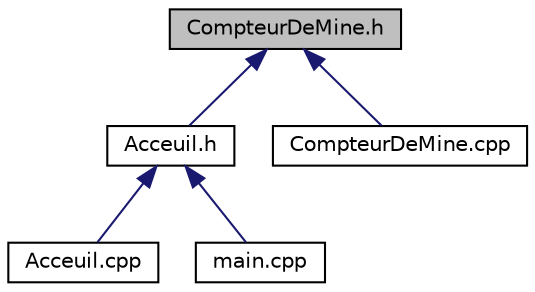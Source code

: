 digraph "CompteurDeMine.h"
{
 // LATEX_PDF_SIZE
  edge [fontname="Helvetica",fontsize="10",labelfontname="Helvetica",labelfontsize="10"];
  node [fontname="Helvetica",fontsize="10",shape=record];
  Node1 [label="CompteurDeMine.h",height=0.2,width=0.4,color="black", fillcolor="grey75", style="filled", fontcolor="black",tooltip=" "];
  Node1 -> Node2 [dir="back",color="midnightblue",fontsize="10",style="solid"];
  Node2 [label="Acceuil.h",height=0.2,width=0.4,color="black", fillcolor="white", style="filled",URL="$_acceuil_8h.html",tooltip=" "];
  Node2 -> Node3 [dir="back",color="midnightblue",fontsize="10",style="solid"];
  Node3 [label="Acceuil.cpp",height=0.2,width=0.4,color="black", fillcolor="white", style="filled",URL="$_acceuil_8cpp.html",tooltip=" "];
  Node2 -> Node4 [dir="back",color="midnightblue",fontsize="10",style="solid"];
  Node4 [label="main.cpp",height=0.2,width=0.4,color="black", fillcolor="white", style="filled",URL="$main_8cpp.html",tooltip=" "];
  Node1 -> Node5 [dir="back",color="midnightblue",fontsize="10",style="solid"];
  Node5 [label="CompteurDeMine.cpp",height=0.2,width=0.4,color="black", fillcolor="white", style="filled",URL="$_compteur_de_mine_8cpp.html",tooltip=" "];
}
